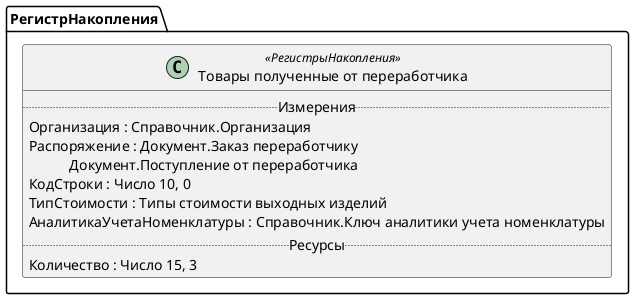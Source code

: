 ﻿@startuml ТоварыПолученныеОтПереработчика
'!include templates.wsd
'..\include templates.wsd
class РегистрНакопления.ТоварыПолученныеОтПереработчика as "Товары полученные от переработчика" <<РегистрыНакопления>>
{
..Измерения..
Организация : Справочник.Организация
Распоряжение : Документ.Заказ переработчику\rДокумент.Поступление от переработчика
КодСтроки : Число 10, 0
ТипСтоимости : Типы стоимости выходных изделий
АналитикаУчетаНоменклатуры : Справочник.Ключ аналитики учета номенклатуры
..Ресурсы..
Количество : Число 15, 3
}
@enduml
